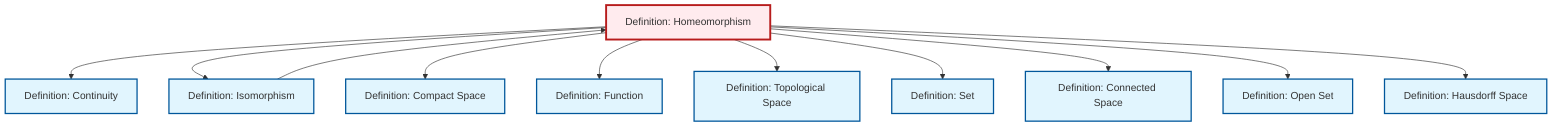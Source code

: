 graph TD
    classDef definition fill:#e1f5fe,stroke:#01579b,stroke-width:2px
    classDef theorem fill:#f3e5f5,stroke:#4a148c,stroke-width:2px
    classDef axiom fill:#fff3e0,stroke:#e65100,stroke-width:2px
    classDef example fill:#e8f5e9,stroke:#1b5e20,stroke-width:2px
    classDef current fill:#ffebee,stroke:#b71c1c,stroke-width:3px
    def-homeomorphism["Definition: Homeomorphism"]:::definition
    def-open-set["Definition: Open Set"]:::definition
    def-compact["Definition: Compact Space"]:::definition
    def-isomorphism["Definition: Isomorphism"]:::definition
    def-set["Definition: Set"]:::definition
    def-continuity["Definition: Continuity"]:::definition
    def-function["Definition: Function"]:::definition
    def-hausdorff["Definition: Hausdorff Space"]:::definition
    def-connected["Definition: Connected Space"]:::definition
    def-topological-space["Definition: Topological Space"]:::definition
    def-homeomorphism --> def-continuity
    def-isomorphism --> def-homeomorphism
    def-homeomorphism --> def-isomorphism
    def-homeomorphism --> def-compact
    def-homeomorphism --> def-function
    def-homeomorphism --> def-topological-space
    def-homeomorphism --> def-set
    def-homeomorphism --> def-connected
    def-homeomorphism --> def-open-set
    def-homeomorphism --> def-hausdorff
    class def-homeomorphism current